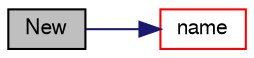 digraph "New"
{
  bgcolor="transparent";
  edge [fontname="FreeSans",fontsize="10",labelfontname="FreeSans",labelfontsize="10"];
  node [fontname="FreeSans",fontsize="10",shape=record];
  rankdir="LR";
  Node2824 [label="New",height=0.2,width=0.4,color="black", fillcolor="grey75", style="filled", fontcolor="black"];
  Node2824 -> Node2825 [color="midnightblue",fontsize="10",style="solid",fontname="FreeSans"];
  Node2825 [label="name",height=0.2,width=0.4,color="red",URL="$a12539.html#a82e193fb66ae8aade6c98ed7ff994906",tooltip="Return a string representation of a Scalar. "];
}
